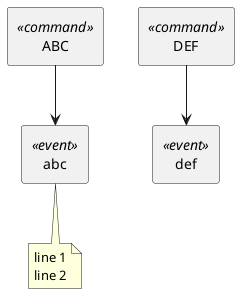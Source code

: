 @startuml
skinparam componentStyle rectangle
skinparam rectangle {
	backgroundColor<<event>> Orange
	backgroundColor<<command>> LightBlue
	backgroundColor<<external>> Pink
	backgroundColor<<document>> Green
	backgroundColor<<invariant>> Yellow
}
component C0 <<command>> [
ABC
]
component C1 <<event>> [
abc
]
C0 --> C1
note bottom of C1
line 1
line 2
end note
component C4 <<command>> [
DEF
]
C0 -[hidden]right-> C4
component C5 <<event>> [
def
]
C4 --> C5
@enduml
